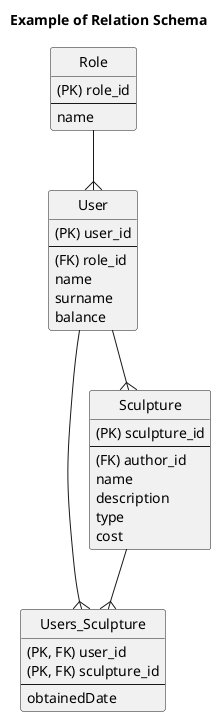 @startuml

title Example of Relation Schema

hide circle

entity "Role" as tr {
    (PK) role_id
    --
    name
}

entity "User" as tu {
    (PK) user_id
    --
    (FK) role_id
    name
    surname
    balance
}

entity "Users_Sculpture" as tul {
    (PK, FK) user_id
    (PK, FK) sculpture_id
    --
    obtainedDate
}

entity "Sculpture" as tl {
    (PK) sculpture_id
    --
    (FK) author_id
    name
    description
    type
    cost
}

tr --{ tu
tu --{ tul
tu --{ tl
tl --{ tul

@enduml
